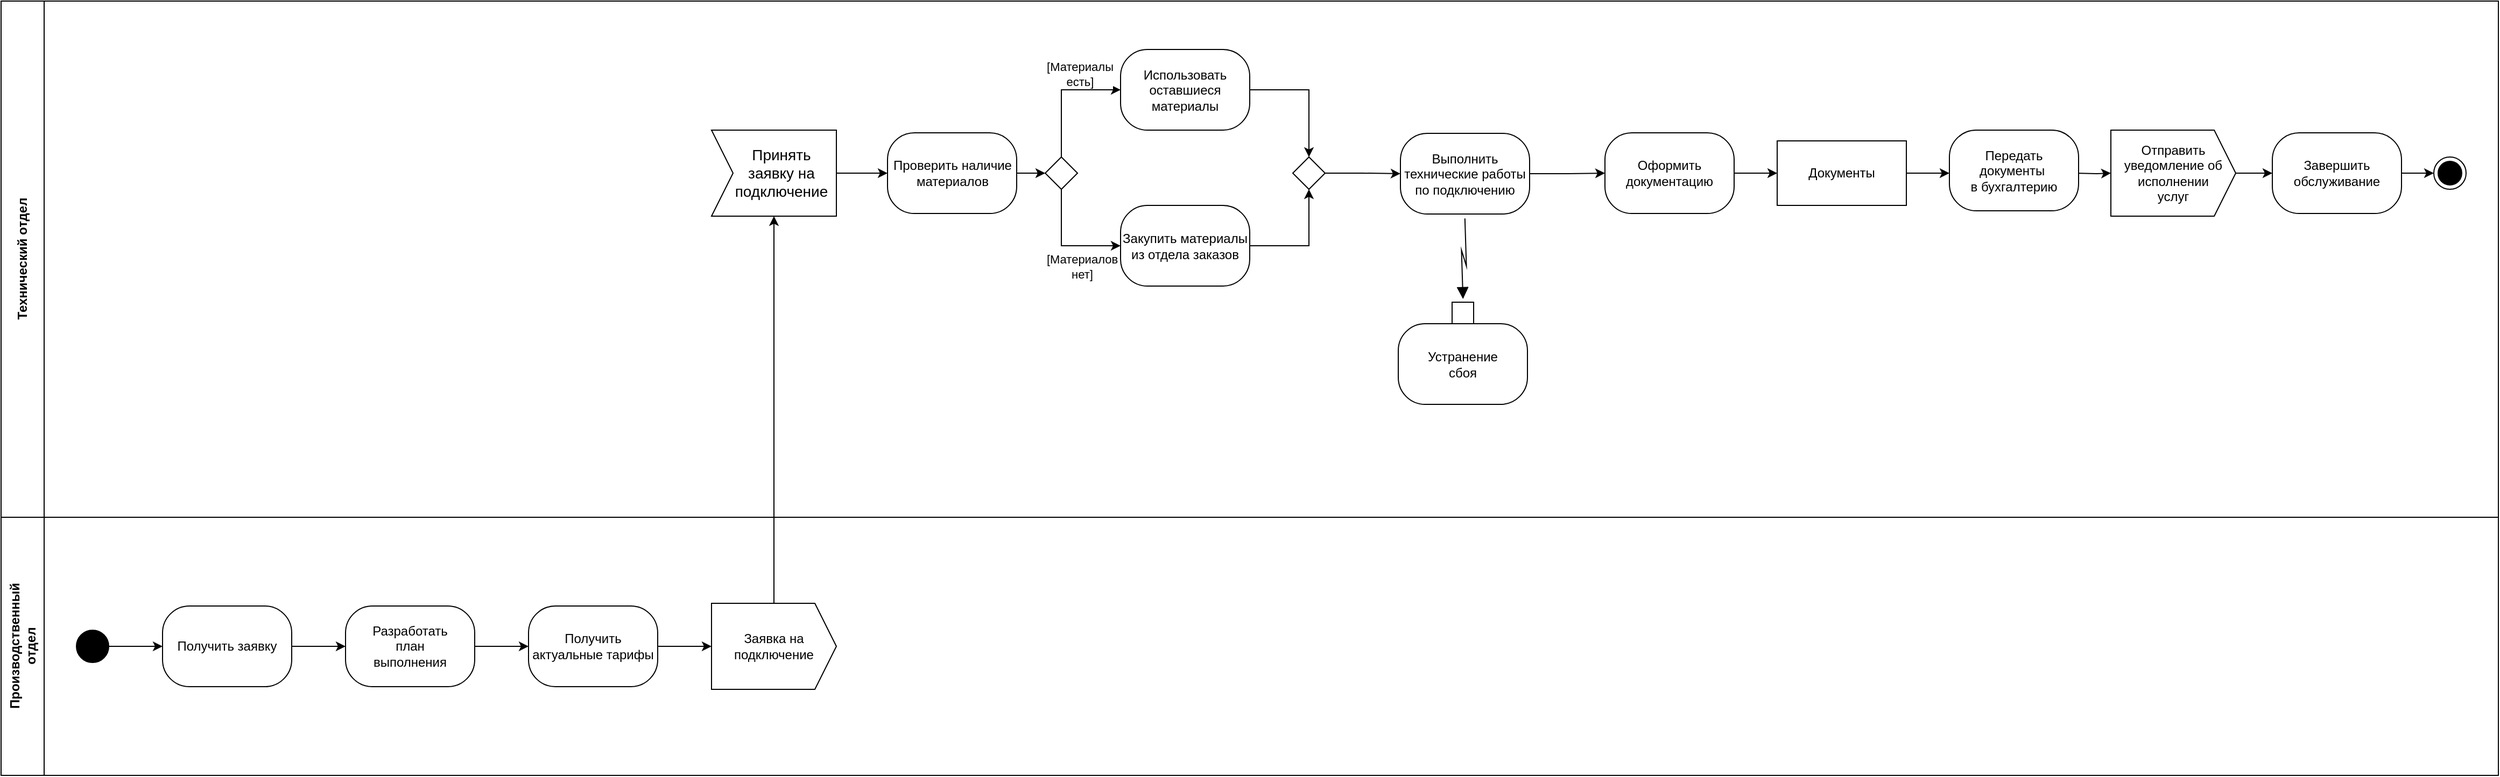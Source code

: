 <mxfile version="26.2.4" pages="2">
  <diagram name="подключение" id="53wVn9sx7JhbAy7L63Vw">
    <mxGraphModel dx="1747" dy="872" grid="0" gridSize="10" guides="1" tooltips="1" connect="1" arrows="1" fold="1" page="1" pageScale="1" pageWidth="3300" pageHeight="4681" math="0" shadow="0">
      <root>
        <mxCell id="0" />
        <mxCell id="1" parent="0" />
        <mxCell id="JeDWhdO39trsX5hbPBtw-1" value="" style="swimlane;html=1;childLayout=stackLayout;resizeParent=1;resizeParentMax=0;horizontal=0;startSize=0;horizontalStack=0;whiteSpace=wrap;" parent="1" vertex="1">
          <mxGeometry x="140" y="228" width="2320" height="720" as="geometry" />
        </mxCell>
        <mxCell id="JeDWhdO39trsX5hbPBtw-2" value="Технический отдел" style="swimlane;html=1;startSize=40;horizontal=0;" parent="JeDWhdO39trsX5hbPBtw-1" vertex="1">
          <mxGeometry width="2320" height="480" as="geometry" />
        </mxCell>
        <mxCell id="JeDWhdO39trsX5hbPBtw-3" value="" style="edgeStyle=orthogonalEdgeStyle;rounded=0;orthogonalLoop=1;jettySize=auto;html=1;" parent="JeDWhdO39trsX5hbPBtw-2" source="JeDWhdO39trsX5hbPBtw-4" target="JeDWhdO39trsX5hbPBtw-23" edge="1">
          <mxGeometry relative="1" as="geometry" />
        </mxCell>
        <mxCell id="JeDWhdO39trsX5hbPBtw-4" value="Принять&lt;div&gt;&lt;span style=&quot;background-color: initial;&quot;&gt;заявку на&lt;/span&gt;&lt;/div&gt;&lt;div&gt;подключение&lt;/div&gt;" style="html=1;shape=mxgraph.infographic.ribbonSimple;notch1=20;notch2=0;align=center;verticalAlign=middle;fontSize=14;fontStyle=0;fillColor=#FFFFFF;flipH=0;spacingRight=0;spacingLeft=14;whiteSpace=wrap;" parent="JeDWhdO39trsX5hbPBtw-2" vertex="1">
          <mxGeometry x="660" y="120" width="116" height="80" as="geometry" />
        </mxCell>
        <mxCell id="JeDWhdO39trsX5hbPBtw-5" style="edgeStyle=orthogonalEdgeStyle;rounded=0;orthogonalLoop=1;jettySize=auto;html=1;entryX=0;entryY=0.5;entryDx=0;entryDy=0;exitX=0.5;exitY=0;exitDx=0;exitDy=0;" parent="JeDWhdO39trsX5hbPBtw-2" source="JeDWhdO39trsX5hbPBtw-7" target="JeDWhdO39trsX5hbPBtw-31" edge="1">
          <mxGeometry relative="1" as="geometry" />
        </mxCell>
        <mxCell id="JeDWhdO39trsX5hbPBtw-6" style="edgeStyle=orthogonalEdgeStyle;rounded=0;orthogonalLoop=1;jettySize=auto;html=1;entryX=0;entryY=0.5;entryDx=0;entryDy=0;exitX=0.5;exitY=1;exitDx=0;exitDy=0;" parent="JeDWhdO39trsX5hbPBtw-2" source="JeDWhdO39trsX5hbPBtw-7" target="JeDWhdO39trsX5hbPBtw-33" edge="1">
          <mxGeometry relative="1" as="geometry" />
        </mxCell>
        <mxCell id="JeDWhdO39trsX5hbPBtw-7" value="" style="rhombus;spacingTop=45;" parent="JeDWhdO39trsX5hbPBtw-2" vertex="1">
          <mxGeometry x="970" y="145" width="30" height="30" as="geometry" />
        </mxCell>
        <mxCell id="JeDWhdO39trsX5hbPBtw-8" value="" style="edgeStyle=orthogonalEdgeStyle;rounded=0;orthogonalLoop=1;jettySize=auto;html=1;" parent="JeDWhdO39trsX5hbPBtw-2" source="JeDWhdO39trsX5hbPBtw-9" target="JeDWhdO39trsX5hbPBtw-26" edge="1">
          <mxGeometry relative="1" as="geometry" />
        </mxCell>
        <mxCell id="JeDWhdO39trsX5hbPBtw-9" value="&lt;div style=&quot;font-size: 12px;&quot;&gt;Отправить&lt;/div&gt;&lt;div style=&quot;font-size: 12px;&quot;&gt;уведомление об&lt;/div&gt;&lt;div style=&quot;font-size: 12px;&quot;&gt;исполнении&lt;/div&gt;&lt;div style=&quot;font-size: 12px;&quot;&gt;услуг&lt;/div&gt;" style="html=1;shape=mxgraph.infographic.ribbonSimple;notch1=0;notch2=20;align=center;verticalAlign=middle;fontSize=14;fontStyle=0;fillColor=#FFFFFF;whiteSpace=wrap;" parent="JeDWhdO39trsX5hbPBtw-2" vertex="1">
          <mxGeometry x="1960" y="120" width="116" height="80" as="geometry" />
        </mxCell>
        <mxCell id="JeDWhdO39trsX5hbPBtw-10" value="" style="shape=mxgraph.lean_mapping.electronic_info_flow_edge;html=1;rounded=0;entryX=0.5;entryY=0;entryDx=0;entryDy=0;exitX=0.5;exitY=1;exitDx=0;exitDy=0;" parent="JeDWhdO39trsX5hbPBtw-2" source="JeDWhdO39trsX5hbPBtw-37" target="JeDWhdO39trsX5hbPBtw-14" edge="1">
          <mxGeometry width="160" relative="1" as="geometry">
            <mxPoint x="1310" y="280" as="sourcePoint" />
            <mxPoint x="1170" y="310" as="targetPoint" />
          </mxGeometry>
        </mxCell>
        <mxCell id="JeDWhdO39trsX5hbPBtw-11" value="Обнаружение&lt;div&gt;инцидента&lt;/div&gt;" style="edgeLabel;html=1;align=center;verticalAlign=middle;resizable=0;points=[];" parent="JeDWhdO39trsX5hbPBtw-10" vertex="1" connectable="0">
          <mxGeometry x="0.039" y="-3" relative="1" as="geometry">
            <mxPoint x="-17" y="-86" as="offset" />
          </mxGeometry>
        </mxCell>
        <mxCell id="JeDWhdO39trsX5hbPBtw-12" value="" style="group" parent="JeDWhdO39trsX5hbPBtw-2" vertex="1" connectable="0">
          <mxGeometry x="1298" y="280" width="120" height="95" as="geometry" />
        </mxCell>
        <mxCell id="JeDWhdO39trsX5hbPBtw-13" value="&lt;div style=&quot;&quot;&gt;Устранение&lt;/div&gt;&lt;div style=&quot;&quot;&gt;сбоя&lt;/div&gt;" style="html=1;align=center;verticalAlign=middle;rounded=1;absoluteArcSize=1;arcSize=50;dashed=0;spacingTop=0;spacingRight=0;whiteSpace=wrap;" parent="JeDWhdO39trsX5hbPBtw-12" vertex="1">
          <mxGeometry y="20" width="120" height="75" as="geometry" />
        </mxCell>
        <mxCell id="JeDWhdO39trsX5hbPBtw-14" value="" style="html=1;align=center;verticalAlign=middle;dashed=0;whiteSpace=wrap;" parent="JeDWhdO39trsX5hbPBtw-12" vertex="1">
          <mxGeometry x="50" width="20" height="20" as="geometry" />
        </mxCell>
        <mxCell id="JeDWhdO39trsX5hbPBtw-15" style="edgeStyle=orthogonalEdgeStyle;rounded=0;orthogonalLoop=1;jettySize=auto;html=1;entryX=0;entryY=0.5;entryDx=0;entryDy=0;" parent="JeDWhdO39trsX5hbPBtw-2" source="JeDWhdO39trsX5hbPBtw-16" target="JeDWhdO39trsX5hbPBtw-37" edge="1">
          <mxGeometry relative="1" as="geometry" />
        </mxCell>
        <mxCell id="JeDWhdO39trsX5hbPBtw-16" value="" style="rhombus;" parent="JeDWhdO39trsX5hbPBtw-2" vertex="1">
          <mxGeometry x="1200" y="145" width="30" height="30" as="geometry" />
        </mxCell>
        <mxCell id="JeDWhdO39trsX5hbPBtw-17" value="" style="edgeStyle=orthogonalEdgeStyle;rounded=0;orthogonalLoop=1;jettySize=auto;html=1;" parent="JeDWhdO39trsX5hbPBtw-2" source="JeDWhdO39trsX5hbPBtw-18" target="JeDWhdO39trsX5hbPBtw-20" edge="1">
          <mxGeometry relative="1" as="geometry" />
        </mxCell>
        <mxCell id="JeDWhdO39trsX5hbPBtw-18" value="&lt;div style=&quot;&quot;&gt;Оформить&lt;/div&gt;&lt;div style=&quot;&quot;&gt;документацию&lt;/div&gt;" style="html=1;align=center;verticalAlign=middle;rounded=1;absoluteArcSize=1;arcSize=50;dashed=0;spacingTop=0;spacingRight=0;whiteSpace=wrap;" parent="JeDWhdO39trsX5hbPBtw-2" vertex="1">
          <mxGeometry x="1490" y="122.5" width="120" height="75" as="geometry" />
        </mxCell>
        <mxCell id="JeDWhdO39trsX5hbPBtw-19" value="" style="edgeStyle=orthogonalEdgeStyle;rounded=0;orthogonalLoop=1;jettySize=auto;html=1;" parent="JeDWhdO39trsX5hbPBtw-2" source="JeDWhdO39trsX5hbPBtw-20" edge="1">
          <mxGeometry relative="1" as="geometry">
            <mxPoint x="1810" y="160" as="targetPoint" />
          </mxGeometry>
        </mxCell>
        <mxCell id="JeDWhdO39trsX5hbPBtw-20" value="Документы" style="html=1;align=center;verticalAlign=middle;rounded=0;absoluteArcSize=1;arcSize=10;dashed=0;whiteSpace=wrap;" parent="JeDWhdO39trsX5hbPBtw-2" vertex="1">
          <mxGeometry x="1650" y="130" width="120" height="60" as="geometry" />
        </mxCell>
        <mxCell id="JeDWhdO39trsX5hbPBtw-21" value="" style="edgeStyle=orthogonalEdgeStyle;rounded=0;orthogonalLoop=1;jettySize=auto;html=1;" parent="JeDWhdO39trsX5hbPBtw-2" target="JeDWhdO39trsX5hbPBtw-9" edge="1">
          <mxGeometry relative="1" as="geometry">
            <mxPoint x="1926" y="160" as="sourcePoint" />
          </mxGeometry>
        </mxCell>
        <mxCell id="JeDWhdO39trsX5hbPBtw-22" style="edgeStyle=orthogonalEdgeStyle;rounded=0;orthogonalLoop=1;jettySize=auto;html=1;entryX=0;entryY=0.5;entryDx=0;entryDy=0;" parent="JeDWhdO39trsX5hbPBtw-2" source="JeDWhdO39trsX5hbPBtw-23" target="JeDWhdO39trsX5hbPBtw-7" edge="1">
          <mxGeometry relative="1" as="geometry" />
        </mxCell>
        <mxCell id="JeDWhdO39trsX5hbPBtw-23" value="&lt;div style=&quot;&quot;&gt;Проверить наличие&lt;/div&gt;&lt;div style=&quot;&quot;&gt;материалов&lt;/div&gt;" style="html=1;align=center;verticalAlign=middle;rounded=1;absoluteArcSize=1;arcSize=50;dashed=0;spacingTop=0;spacingRight=0;whiteSpace=wrap;" parent="JeDWhdO39trsX5hbPBtw-2" vertex="1">
          <mxGeometry x="823.5" y="122.5" width="120" height="75" as="geometry" />
        </mxCell>
        <mxCell id="JeDWhdO39trsX5hbPBtw-24" value="" style="ellipse;html=1;shape=endState;fillColor=strokeColor;" parent="JeDWhdO39trsX5hbPBtw-2" vertex="1">
          <mxGeometry x="2260" y="145" width="30" height="30" as="geometry" />
        </mxCell>
        <mxCell id="JeDWhdO39trsX5hbPBtw-25" value="" style="edgeStyle=orthogonalEdgeStyle;rounded=0;orthogonalLoop=1;jettySize=auto;html=1;" parent="JeDWhdO39trsX5hbPBtw-2" source="JeDWhdO39trsX5hbPBtw-26" target="JeDWhdO39trsX5hbPBtw-24" edge="1">
          <mxGeometry relative="1" as="geometry" />
        </mxCell>
        <mxCell id="JeDWhdO39trsX5hbPBtw-26" value="&lt;div style=&quot;&quot;&gt;Завершить&lt;/div&gt;&lt;div style=&quot;&quot;&gt;обслуживание&lt;/div&gt;" style="html=1;align=center;verticalAlign=middle;rounded=1;absoluteArcSize=1;arcSize=50;dashed=0;spacingTop=0;spacingRight=0;whiteSpace=wrap;" parent="JeDWhdO39trsX5hbPBtw-2" vertex="1">
          <mxGeometry x="2110" y="122.5" width="120" height="75" as="geometry" />
        </mxCell>
        <mxCell id="JeDWhdO39trsX5hbPBtw-27" value="&lt;div style=&quot;font-size: 12px;&quot;&gt;&lt;span style=&quot;background-color: initial;&quot;&gt;Заявка на подключение&lt;/span&gt;&lt;/div&gt;" style="html=1;shape=mxgraph.infographic.ribbonSimple;notch1=0;notch2=20;align=center;verticalAlign=middle;fontSize=14;fontStyle=0;fillColor=#FFFFFF;whiteSpace=wrap;" parent="JeDWhdO39trsX5hbPBtw-2" vertex="1">
          <mxGeometry x="660" y="560" width="116" height="80" as="geometry" />
        </mxCell>
        <mxCell id="JeDWhdO39trsX5hbPBtw-28" style="edgeStyle=orthogonalEdgeStyle;rounded=0;orthogonalLoop=1;jettySize=auto;html=1;entryX=0;entryY=0;entryDx=58;entryDy=80;entryPerimeter=0;" parent="JeDWhdO39trsX5hbPBtw-2" source="JeDWhdO39trsX5hbPBtw-27" target="JeDWhdO39trsX5hbPBtw-4" edge="1">
          <mxGeometry relative="1" as="geometry" />
        </mxCell>
        <mxCell id="JeDWhdO39trsX5hbPBtw-29" value="&lt;div style=&quot;&quot;&gt;Передать документы&amp;nbsp;&lt;/div&gt;&lt;div style=&quot;&quot;&gt;в бухгалтерию&lt;/div&gt;" style="html=1;align=center;verticalAlign=middle;rounded=1;absoluteArcSize=1;arcSize=50;dashed=0;spacingTop=0;spacingRight=0;whiteSpace=wrap;" parent="JeDWhdO39trsX5hbPBtw-2" vertex="1">
          <mxGeometry x="1810" y="120" width="120" height="75" as="geometry" />
        </mxCell>
        <mxCell id="JeDWhdO39trsX5hbPBtw-30" style="edgeStyle=orthogonalEdgeStyle;rounded=0;orthogonalLoop=1;jettySize=auto;html=1;entryX=0.5;entryY=0;entryDx=0;entryDy=0;" parent="JeDWhdO39trsX5hbPBtw-2" source="JeDWhdO39trsX5hbPBtw-31" target="JeDWhdO39trsX5hbPBtw-16" edge="1">
          <mxGeometry relative="1" as="geometry" />
        </mxCell>
        <mxCell id="JeDWhdO39trsX5hbPBtw-31" value="Использовать оставшиеся материалы" style="html=1;align=center;verticalAlign=middle;rounded=1;absoluteArcSize=1;arcSize=50;dashed=0;spacingTop=0;spacingRight=0;whiteSpace=wrap;" parent="JeDWhdO39trsX5hbPBtw-2" vertex="1">
          <mxGeometry x="1040" y="45" width="120" height="75" as="geometry" />
        </mxCell>
        <mxCell id="JeDWhdO39trsX5hbPBtw-32" style="edgeStyle=orthogonalEdgeStyle;rounded=0;orthogonalLoop=1;jettySize=auto;html=1;entryX=0.5;entryY=1;entryDx=0;entryDy=0;" parent="JeDWhdO39trsX5hbPBtw-2" source="JeDWhdO39trsX5hbPBtw-33" target="JeDWhdO39trsX5hbPBtw-16" edge="1">
          <mxGeometry relative="1" as="geometry" />
        </mxCell>
        <mxCell id="JeDWhdO39trsX5hbPBtw-33" value="&lt;div style=&quot;&quot;&gt;&lt;font style=&quot;font-size: 12px;&quot;&gt;Закупить материалы из отдела заказов&lt;/font&gt;&lt;/div&gt;" style="html=1;align=center;verticalAlign=middle;rounded=1;absoluteArcSize=1;arcSize=50;dashed=0;spacingTop=0;spacingRight=0;whiteSpace=wrap;" parent="JeDWhdO39trsX5hbPBtw-2" vertex="1">
          <mxGeometry x="1040" y="190" width="120" height="75" as="geometry" />
        </mxCell>
        <mxCell id="JeDWhdO39trsX5hbPBtw-34" value="[Материалов&lt;div&gt;нет]&lt;/div&gt;" style="edgeLabel;html=1;align=center;verticalAlign=middle;resizable=0;points=[];" parent="JeDWhdO39trsX5hbPBtw-2" vertex="1" connectable="0">
          <mxGeometry x="1030.0" y="240" as="geometry">
            <mxPoint x="-26" y="7" as="offset" />
          </mxGeometry>
        </mxCell>
        <mxCell id="JeDWhdO39trsX5hbPBtw-35" value="[Материалы&lt;div&gt;есть]&lt;/div&gt;" style="edgeLabel;html=1;align=center;verticalAlign=middle;resizable=0;points=[];" parent="JeDWhdO39trsX5hbPBtw-2" vertex="1" connectable="0">
          <mxGeometry x="1000.0" y="190" as="geometry">
            <mxPoint x="2" y="-122" as="offset" />
          </mxGeometry>
        </mxCell>
        <mxCell id="JeDWhdO39trsX5hbPBtw-36" style="edgeStyle=orthogonalEdgeStyle;rounded=0;orthogonalLoop=1;jettySize=auto;html=1;" parent="JeDWhdO39trsX5hbPBtw-2" source="JeDWhdO39trsX5hbPBtw-37" target="JeDWhdO39trsX5hbPBtw-18" edge="1">
          <mxGeometry relative="1" as="geometry" />
        </mxCell>
        <mxCell id="JeDWhdO39trsX5hbPBtw-37" value="Выполнить технические работы по подключению" style="html=1;align=center;verticalAlign=middle;rounded=1;absoluteArcSize=1;arcSize=50;dashed=0;spacingTop=0;spacingRight=0;whiteSpace=wrap;" parent="JeDWhdO39trsX5hbPBtw-2" vertex="1">
          <mxGeometry x="1300" y="123" width="120" height="75" as="geometry" />
        </mxCell>
        <mxCell id="JeDWhdO39trsX5hbPBtw-38" value="Производственный&lt;div&gt;отдел&lt;/div&gt;" style="swimlane;html=1;startSize=40;horizontal=0;" parent="JeDWhdO39trsX5hbPBtw-1" vertex="1">
          <mxGeometry y="480" width="2320" height="240" as="geometry" />
        </mxCell>
        <mxCell id="JeDWhdO39trsX5hbPBtw-39" value="" style="edgeStyle=orthogonalEdgeStyle;rounded=0;orthogonalLoop=1;jettySize=auto;html=1;" parent="JeDWhdO39trsX5hbPBtw-38" source="JeDWhdO39trsX5hbPBtw-40" target="JeDWhdO39trsX5hbPBtw-42" edge="1">
          <mxGeometry relative="1" as="geometry" />
        </mxCell>
        <mxCell id="JeDWhdO39trsX5hbPBtw-40" value="" style="ellipse;fillColor=strokeColor;html=1;" parent="JeDWhdO39trsX5hbPBtw-38" vertex="1">
          <mxGeometry x="70" y="105" width="30" height="30" as="geometry" />
        </mxCell>
        <mxCell id="JeDWhdO39trsX5hbPBtw-41" value="" style="edgeStyle=orthogonalEdgeStyle;rounded=0;orthogonalLoop=1;jettySize=auto;html=1;" parent="JeDWhdO39trsX5hbPBtw-38" source="JeDWhdO39trsX5hbPBtw-42" target="JeDWhdO39trsX5hbPBtw-44" edge="1">
          <mxGeometry relative="1" as="geometry" />
        </mxCell>
        <mxCell id="JeDWhdO39trsX5hbPBtw-42" value="&lt;div style=&quot;&quot;&gt;Получить заявку&lt;/div&gt;" style="html=1;align=center;verticalAlign=middle;rounded=1;absoluteArcSize=1;arcSize=50;dashed=0;spacingTop=0;spacingRight=0;whiteSpace=wrap;" parent="JeDWhdO39trsX5hbPBtw-38" vertex="1">
          <mxGeometry x="150" y="82.5" width="120" height="75" as="geometry" />
        </mxCell>
        <mxCell id="JeDWhdO39trsX5hbPBtw-43" value="" style="edgeStyle=orthogonalEdgeStyle;rounded=0;orthogonalLoop=1;jettySize=auto;html=1;" parent="JeDWhdO39trsX5hbPBtw-38" source="JeDWhdO39trsX5hbPBtw-44" target="JeDWhdO39trsX5hbPBtw-45" edge="1">
          <mxGeometry relative="1" as="geometry" />
        </mxCell>
        <mxCell id="JeDWhdO39trsX5hbPBtw-44" value="&lt;div style=&quot;&quot;&gt;Разработать&lt;/div&gt;&lt;div style=&quot;&quot;&gt;план&lt;/div&gt;&lt;div style=&quot;&quot;&gt;выполнения&lt;/div&gt;" style="html=1;align=center;verticalAlign=middle;rounded=1;absoluteArcSize=1;arcSize=50;dashed=0;spacingTop=0;spacingRight=0;whiteSpace=wrap;" parent="JeDWhdO39trsX5hbPBtw-38" vertex="1">
          <mxGeometry x="320" y="82.5" width="120" height="75" as="geometry" />
        </mxCell>
        <mxCell id="JeDWhdO39trsX5hbPBtw-45" value="&lt;div style=&quot;&quot;&gt;Получить актуальные тарифы&lt;/div&gt;" style="html=1;align=center;verticalAlign=middle;rounded=1;absoluteArcSize=1;arcSize=50;dashed=0;spacingTop=0;spacingRight=0;whiteSpace=wrap;" parent="JeDWhdO39trsX5hbPBtw-38" vertex="1">
          <mxGeometry x="490" y="82.5" width="120" height="75" as="geometry" />
        </mxCell>
        <mxCell id="JeDWhdO39trsX5hbPBtw-46" value="" style="edgeStyle=orthogonalEdgeStyle;rounded=0;orthogonalLoop=1;jettySize=auto;html=1;" parent="JeDWhdO39trsX5hbPBtw-1" source="JeDWhdO39trsX5hbPBtw-45" target="JeDWhdO39trsX5hbPBtw-27" edge="1">
          <mxGeometry relative="1" as="geometry" />
        </mxCell>
      </root>
    </mxGraphModel>
  </diagram>
  <diagram id="ajU78ZJ8b1dqweWLq15U" name="запрос на доступ">
    <mxGraphModel dx="2121" dy="1059" grid="0" gridSize="10" guides="1" tooltips="1" connect="1" arrows="1" fold="1" page="1" pageScale="1" pageWidth="3300" pageHeight="4681" math="0" shadow="0">
      <root>
        <mxCell id="0" />
        <mxCell id="1" parent="0" />
        <mxCell id="YF-ZXUId8gbiQNMHnXpZ-1" value="" style="swimlane;html=1;childLayout=stackLayout;resizeParent=1;resizeParentMax=0;horizontal=0;startSize=0;horizontalStack=0;whiteSpace=wrap;" parent="1" vertex="1">
          <mxGeometry x="143" y="263" width="2510" height="360" as="geometry" />
        </mxCell>
        <mxCell id="YF-ZXUId8gbiQNMHnXpZ-2" value="Коммерческий отдел" style="swimlane;html=1;startSize=40;horizontal=0;" parent="YF-ZXUId8gbiQNMHnXpZ-1" vertex="1">
          <mxGeometry width="2510" height="200" as="geometry" />
        </mxCell>
        <mxCell id="YF-ZXUId8gbiQNMHnXpZ-3" style="edgeStyle=orthogonalEdgeStyle;rounded=0;orthogonalLoop=1;jettySize=auto;html=1;exitX=1;exitY=0.5;exitDx=0;exitDy=0;entryX=0;entryY=0.5;entryDx=0;entryDy=0;" parent="YF-ZXUId8gbiQNMHnXpZ-2" source="YF-ZXUId8gbiQNMHnXpZ-4" target="YF-ZXUId8gbiQNMHnXpZ-5" edge="1">
          <mxGeometry relative="1" as="geometry" />
        </mxCell>
        <mxCell id="YF-ZXUId8gbiQNMHnXpZ-4" value="" style="ellipse;fillColor=strokeColor;html=1;" parent="YF-ZXUId8gbiQNMHnXpZ-2" vertex="1">
          <mxGeometry x="70" y="85" width="30" height="30" as="geometry" />
        </mxCell>
        <mxCell id="YF-ZXUId8gbiQNMHnXpZ-5" value="&lt;div style=&quot;&quot;&gt;Организовать продвижение услуг&lt;/div&gt;" style="html=1;align=center;verticalAlign=middle;rounded=1;absoluteArcSize=1;arcSize=50;dashed=0;spacingTop=0;spacingRight=0;whiteSpace=wrap;" parent="YF-ZXUId8gbiQNMHnXpZ-2" vertex="1">
          <mxGeometry x="130" y="62.5" width="120" height="75" as="geometry" />
        </mxCell>
        <mxCell id="YF-ZXUId8gbiQNMHnXpZ-6" value="&lt;div style=&quot;&quot;&gt;Заинтересовать клиента&lt;/div&gt;" style="html=1;align=center;verticalAlign=middle;rounded=1;absoluteArcSize=1;arcSize=50;dashed=0;spacingTop=0;spacingRight=0;whiteSpace=wrap;" parent="YF-ZXUId8gbiQNMHnXpZ-2" vertex="1">
          <mxGeometry x="305" y="62.5" width="120" height="75" as="geometry" />
        </mxCell>
        <mxCell id="YF-ZXUId8gbiQNMHnXpZ-7" style="edgeStyle=orthogonalEdgeStyle;rounded=0;orthogonalLoop=1;jettySize=auto;html=1;exitX=1;exitY=0.5;exitDx=0;exitDy=0;entryX=0;entryY=0.5;entryDx=0;entryDy=0;" parent="YF-ZXUId8gbiQNMHnXpZ-2" source="YF-ZXUId8gbiQNMHnXpZ-5" target="YF-ZXUId8gbiQNMHnXpZ-6" edge="1">
          <mxGeometry relative="1" as="geometry">
            <mxPoint x="280" y="100" as="targetPoint" />
          </mxGeometry>
        </mxCell>
        <mxCell id="YF-ZXUId8gbiQNMHnXpZ-8" value="&lt;div style=&quot;&quot;&gt;&amp;nbsp;Выбрать тарифный план&lt;/div&gt;" style="html=1;align=center;verticalAlign=middle;rounded=1;absoluteArcSize=1;arcSize=50;dashed=0;spacingTop=0;spacingRight=0;whiteSpace=wrap;" parent="YF-ZXUId8gbiQNMHnXpZ-2" vertex="1">
          <mxGeometry x="720" y="60" width="120" height="75" as="geometry" />
        </mxCell>
        <mxCell id="fATUmktLJNBWGbmJRgO0-6" value="" style="shape=sumEllipse;perimeter=ellipsePerimeter;html=1;backgroundOutline=1;" parent="YF-ZXUId8gbiQNMHnXpZ-2" vertex="1">
          <mxGeometry x="2228" y="72" width="30" height="30" as="geometry" />
        </mxCell>
        <mxCell id="YF-ZXUId8gbiQNMHnXpZ-10" value="Отдел обслуживания" style="swimlane;html=1;startSize=40;horizontal=0;" parent="YF-ZXUId8gbiQNMHnXpZ-1" vertex="1">
          <mxGeometry y="200" width="2510" height="160" as="geometry" />
        </mxCell>
        <mxCell id="YF-ZXUId8gbiQNMHnXpZ-11" value="Тарифный план" style="html=1;align=center;verticalAlign=middle;rounded=0;absoluteArcSize=1;arcSize=10;dashed=0;whiteSpace=wrap;" parent="YF-ZXUId8gbiQNMHnXpZ-10" vertex="1">
          <mxGeometry x="1016" y="-132.5" width="120" height="60" as="geometry" />
        </mxCell>
        <mxCell id="YF-ZXUId8gbiQNMHnXpZ-12" value="&lt;div style=&quot;font-size: 12px;&quot;&gt;&lt;span style=&quot;background-color: initial;&quot;&gt;Заявка на подключение к МТС&lt;/span&gt;&lt;/div&gt;" style="html=1;shape=mxgraph.infographic.ribbonSimple;notch1=0;notch2=20;align=center;verticalAlign=middle;fontSize=14;fontStyle=0;fillColor=#FFFFFF;whiteSpace=wrap;" parent="YF-ZXUId8gbiQNMHnXpZ-10" vertex="1">
          <mxGeometry x="490" y="-140" width="116" height="80" as="geometry" />
        </mxCell>
        <mxCell id="YF-ZXUId8gbiQNMHnXpZ-13" style="edgeStyle=orthogonalEdgeStyle;rounded=0;orthogonalLoop=1;jettySize=auto;html=1;exitX=1;exitY=0.5;exitDx=0;exitDy=0;exitPerimeter=0;entryX=0;entryY=0.5;entryDx=0;entryDy=0;" parent="YF-ZXUId8gbiQNMHnXpZ-10" source="YF-ZXUId8gbiQNMHnXpZ-14" target="YF-ZXUId8gbiQNMHnXpZ-15" edge="1">
          <mxGeometry relative="1" as="geometry" />
        </mxCell>
        <mxCell id="YF-ZXUId8gbiQNMHnXpZ-14" value="Получение&lt;div&gt;уведомления&lt;/div&gt;&lt;div&gt;о недостатке&lt;/div&gt;&lt;div&gt;средств&lt;/div&gt;" style="html=1;shape=mxgraph.infographic.ribbonSimple;notch1=20;notch2=0;align=center;verticalAlign=middle;fontSize=14;fontStyle=0;fillColor=#FFFFFF;flipH=0;spacingRight=0;spacingLeft=14;whiteSpace=wrap;" parent="YF-ZXUId8gbiQNMHnXpZ-10" vertex="1">
          <mxGeometry x="1546" y="-140" width="116" height="80" as="geometry" />
        </mxCell>
        <mxCell id="YF-ZXUId8gbiQNMHnXpZ-15" value="&lt;div style=&quot;&quot;&gt;Пополнить баланс&lt;/div&gt;" style="html=1;align=center;verticalAlign=middle;rounded=1;absoluteArcSize=1;arcSize=50;dashed=0;spacingTop=0;spacingRight=0;whiteSpace=wrap;" parent="YF-ZXUId8gbiQNMHnXpZ-10" vertex="1">
          <mxGeometry x="1696" y="-137.5" width="120" height="75" as="geometry" />
        </mxCell>
        <mxCell id="YF-ZXUId8gbiQNMHnXpZ-16" style="edgeStyle=orthogonalEdgeStyle;rounded=0;orthogonalLoop=1;jettySize=auto;html=1;entryX=0;entryY=0.5;entryDx=0;entryDy=0;" parent="YF-ZXUId8gbiQNMHnXpZ-10" source="YF-ZXUId8gbiQNMHnXpZ-17" target="YF-ZXUId8gbiQNMHnXpZ-19" edge="1">
          <mxGeometry relative="1" as="geometry">
            <Array as="points">
              <mxPoint x="1958" y="-112" />
            </Array>
          </mxGeometry>
        </mxCell>
        <mxCell id="YF-ZXUId8gbiQNMHnXpZ-17" value="" style="html=1;points=[];perimeter=orthogonalPerimeter;fillColor=strokeColor;" parent="YF-ZXUId8gbiQNMHnXpZ-10" vertex="1">
          <mxGeometry x="1855" y="-140" width="5" height="80" as="geometry" />
        </mxCell>
        <mxCell id="YF-ZXUId8gbiQNMHnXpZ-18" style="edgeStyle=orthogonalEdgeStyle;rounded=0;orthogonalLoop=1;jettySize=auto;html=1;entryX=-0.304;entryY=0.503;entryDx=0;entryDy=0;entryPerimeter=0;" parent="YF-ZXUId8gbiQNMHnXpZ-10" source="YF-ZXUId8gbiQNMHnXpZ-15" target="YF-ZXUId8gbiQNMHnXpZ-17" edge="1">
          <mxGeometry relative="1" as="geometry" />
        </mxCell>
        <mxCell id="YF-ZXUId8gbiQNMHnXpZ-19" value="&lt;div style=&quot;&quot;&gt;Начать пользоваться МТС&lt;/div&gt;" style="html=1;align=center;verticalAlign=middle;rounded=1;absoluteArcSize=1;arcSize=50;dashed=0;spacingTop=0;spacingRight=0;whiteSpace=wrap;" parent="YF-ZXUId8gbiQNMHnXpZ-10" vertex="1">
          <mxGeometry x="2056" y="-150" width="120" height="75" as="geometry" />
        </mxCell>
        <mxCell id="YF-ZXUId8gbiQNMHnXpZ-20" value="Принять и обработать&lt;div&gt;заявку&lt;/div&gt;" style="html=1;shape=mxgraph.infographic.ribbonSimple;notch1=20;notch2=0;align=center;verticalAlign=middle;fontSize=14;fontStyle=0;fillColor=#FFFFFF;flipH=0;spacingRight=0;spacingLeft=14;whiteSpace=wrap;" parent="YF-ZXUId8gbiQNMHnXpZ-10" vertex="1">
          <mxGeometry x="490" y="40" width="116" height="80" as="geometry" />
        </mxCell>
        <mxCell id="YF-ZXUId8gbiQNMHnXpZ-21" style="edgeStyle=orthogonalEdgeStyle;rounded=0;orthogonalLoop=1;jettySize=auto;html=1;entryX=0;entryY=0.5;entryDx=0;entryDy=0;" parent="YF-ZXUId8gbiQNMHnXpZ-10" source="YF-ZXUId8gbiQNMHnXpZ-22" target="YF-ZXUId8gbiQNMHnXpZ-25" edge="1">
          <mxGeometry relative="1" as="geometry">
            <Array as="points">
              <mxPoint x="684" y="98" />
            </Array>
          </mxGeometry>
        </mxCell>
        <mxCell id="YF-ZXUId8gbiQNMHnXpZ-22" value="" style="html=1;points=[];perimeter=orthogonalPerimeter;fillColor=strokeColor;" parent="YF-ZXUId8gbiQNMHnXpZ-10" vertex="1">
          <mxGeometry x="646" y="40" width="5" height="80" as="geometry" />
        </mxCell>
        <mxCell id="YF-ZXUId8gbiQNMHnXpZ-23" style="edgeStyle=orthogonalEdgeStyle;rounded=0;orthogonalLoop=1;jettySize=auto;html=1;exitX=1;exitY=0.5;exitDx=0;exitDy=0;exitPerimeter=0;entryX=0.144;entryY=0.511;entryDx=0;entryDy=0;entryPerimeter=0;" parent="YF-ZXUId8gbiQNMHnXpZ-10" source="YF-ZXUId8gbiQNMHnXpZ-20" target="YF-ZXUId8gbiQNMHnXpZ-22" edge="1">
          <mxGeometry relative="1" as="geometry" />
        </mxCell>
        <mxCell id="YF-ZXUId8gbiQNMHnXpZ-24" style="edgeStyle=orthogonalEdgeStyle;rounded=0;orthogonalLoop=1;jettySize=auto;html=1;exitX=1;exitY=0.5;exitDx=0;exitDy=0;entryX=0;entryY=0.5;entryDx=0;entryDy=0;" parent="YF-ZXUId8gbiQNMHnXpZ-10" source="YF-ZXUId8gbiQNMHnXpZ-25" target="YF-ZXUId8gbiQNMHnXpZ-26" edge="1">
          <mxGeometry relative="1" as="geometry" />
        </mxCell>
        <mxCell id="YF-ZXUId8gbiQNMHnXpZ-25" value="&lt;div style=&quot;&quot;&gt;Зарегистрировать&lt;/div&gt;&lt;div style=&quot;&quot;&gt;заявку&lt;/div&gt;" style="html=1;align=center;verticalAlign=middle;rounded=1;absoluteArcSize=1;arcSize=50;dashed=0;spacingTop=0;spacingRight=0;whiteSpace=wrap;" parent="YF-ZXUId8gbiQNMHnXpZ-10" vertex="1">
          <mxGeometry x="716" y="60" width="120" height="75" as="geometry" />
        </mxCell>
        <mxCell id="YF-ZXUId8gbiQNMHnXpZ-26" value="&lt;div style=&quot;&quot;&gt;Определить размер оплаты&lt;/div&gt;" style="html=1;align=center;verticalAlign=middle;rounded=1;absoluteArcSize=1;arcSize=50;dashed=0;spacingTop=0;spacingRight=0;whiteSpace=wrap;" parent="YF-ZXUId8gbiQNMHnXpZ-10" vertex="1">
          <mxGeometry x="956" y="60" width="120" height="75" as="geometry" />
        </mxCell>
        <mxCell id="YF-ZXUId8gbiQNMHnXpZ-27" style="edgeStyle=orthogonalEdgeStyle;rounded=0;orthogonalLoop=1;jettySize=auto;html=1;" parent="YF-ZXUId8gbiQNMHnXpZ-10" source="YF-ZXUId8gbiQNMHnXpZ-28" target="YF-ZXUId8gbiQNMHnXpZ-31" edge="1">
          <mxGeometry relative="1" as="geometry" />
        </mxCell>
        <mxCell id="YF-ZXUId8gbiQNMHnXpZ-28" value="" style="html=1;points=[];perimeter=orthogonalPerimeter;fillColor=strokeColor;" parent="YF-ZXUId8gbiQNMHnXpZ-10" vertex="1">
          <mxGeometry x="1206" y="40" width="5" height="80" as="geometry" />
        </mxCell>
        <mxCell id="YF-ZXUId8gbiQNMHnXpZ-29" style="edgeStyle=orthogonalEdgeStyle;rounded=0;orthogonalLoop=1;jettySize=auto;html=1;exitX=1;exitY=0.5;exitDx=0;exitDy=0;entryX=0.176;entryY=0.727;entryDx=0;entryDy=0;entryPerimeter=0;" parent="YF-ZXUId8gbiQNMHnXpZ-10" source="YF-ZXUId8gbiQNMHnXpZ-26" target="YF-ZXUId8gbiQNMHnXpZ-28" edge="1">
          <mxGeometry relative="1" as="geometry" />
        </mxCell>
        <mxCell id="YF-ZXUId8gbiQNMHnXpZ-30" style="edgeStyle=orthogonalEdgeStyle;rounded=0;orthogonalLoop=1;jettySize=auto;html=1;exitX=1;exitY=0.5;exitDx=0;exitDy=0;entryX=0;entryY=0.5;entryDx=0;entryDy=0;" parent="YF-ZXUId8gbiQNMHnXpZ-10" source="YF-ZXUId8gbiQNMHnXpZ-31" target="YF-ZXUId8gbiQNMHnXpZ-33" edge="1">
          <mxGeometry relative="1" as="geometry" />
        </mxCell>
        <mxCell id="YF-ZXUId8gbiQNMHnXpZ-31" value="&lt;div style=&quot;&quot;&gt;Заключить&lt;/div&gt;&lt;div style=&quot;&quot;&gt;договор&lt;/div&gt;" style="html=1;align=center;verticalAlign=middle;rounded=1;absoluteArcSize=1;arcSize=50;dashed=0;spacingTop=0;spacingRight=0;whiteSpace=wrap;" parent="YF-ZXUId8gbiQNMHnXpZ-10" vertex="1">
          <mxGeometry x="1246" y="42.5" width="120" height="75" as="geometry" />
        </mxCell>
        <mxCell id="YF-ZXUId8gbiQNMHnXpZ-32" style="edgeStyle=orthogonalEdgeStyle;rounded=0;orthogonalLoop=1;jettySize=auto;html=1;exitX=1;exitY=0.5;exitDx=0;exitDy=0;entryX=0;entryY=0;entryDx=0;entryDy=40;entryPerimeter=0;" parent="YF-ZXUId8gbiQNMHnXpZ-10" source="YF-ZXUId8gbiQNMHnXpZ-33" target="YF-ZXUId8gbiQNMHnXpZ-34" edge="1">
          <mxGeometry relative="1" as="geometry">
            <mxPoint x="1546" y="80" as="targetPoint" />
          </mxGeometry>
        </mxCell>
        <mxCell id="YF-ZXUId8gbiQNMHnXpZ-33" value="Договор" style="html=1;align=center;verticalAlign=middle;rounded=0;absoluteArcSize=1;arcSize=10;dashed=0;whiteSpace=wrap;" parent="YF-ZXUId8gbiQNMHnXpZ-10" vertex="1">
          <mxGeometry x="1396" y="50" width="120" height="60" as="geometry" />
        </mxCell>
        <mxCell id="YF-ZXUId8gbiQNMHnXpZ-34" value="&lt;div style=&quot;font-size: 12px;&quot;&gt;Уведомить абонента о&lt;/div&gt;&lt;div style=&quot;font-size: 12px;&quot;&gt;необходимости&lt;/div&gt;&lt;div style=&quot;font-size: 12px;&quot;&gt;внесения&lt;/div&gt;&lt;div style=&quot;font-size: 12px;&quot;&gt;оплаты&lt;/div&gt;" style="html=1;shape=mxgraph.infographic.ribbonSimple;notch1=0;notch2=20;align=center;verticalAlign=middle;fontSize=14;fontStyle=0;fillColor=#FFFFFF;whiteSpace=wrap;" parent="YF-ZXUId8gbiQNMHnXpZ-10" vertex="1">
          <mxGeometry x="1546" y="40" width="116" height="80" as="geometry" />
        </mxCell>
        <mxCell id="YF-ZXUId8gbiQNMHnXpZ-35" value="" style="edgeStyle=orthogonalEdgeStyle;rounded=0;orthogonalLoop=1;jettySize=auto;html=1;" parent="YF-ZXUId8gbiQNMHnXpZ-10" source="YF-ZXUId8gbiQNMHnXpZ-36" target="YF-ZXUId8gbiQNMHnXpZ-41" edge="1">
          <mxGeometry relative="1" as="geometry" />
        </mxCell>
        <mxCell id="YF-ZXUId8gbiQNMHnXpZ-36" value="&amp;lt;&amp;lt;datastore&amp;gt;&amp;gt;&lt;div&gt;База данных&lt;/div&gt;&lt;div&gt;о клиентах&lt;/div&gt;" style="html=1;align=center;verticalAlign=middle;rounded=0;absoluteArcSize=1;arcSize=10;dashed=0;whiteSpace=wrap;" parent="YF-ZXUId8gbiQNMHnXpZ-10" vertex="1">
          <mxGeometry x="2090" y="47.5" width="120" height="60" as="geometry" />
        </mxCell>
        <mxCell id="YF-ZXUId8gbiQNMHnXpZ-37" style="edgeStyle=orthogonalEdgeStyle;rounded=0;orthogonalLoop=1;jettySize=auto;html=1;exitX=1;exitY=0.5;exitDx=0;exitDy=0;entryX=0;entryY=0.5;entryDx=0;entryDy=0;" parent="YF-ZXUId8gbiQNMHnXpZ-10" source="YF-ZXUId8gbiQNMHnXpZ-38" target="YF-ZXUId8gbiQNMHnXpZ-36" edge="1">
          <mxGeometry relative="1" as="geometry" />
        </mxCell>
        <mxCell id="YF-ZXUId8gbiQNMHnXpZ-38" value="&lt;div style=&quot;&quot;&gt;Записать нового&lt;/div&gt;&lt;div style=&quot;&quot;&gt;клиента в&lt;/div&gt;&lt;div style=&quot;&quot;&gt;базу данных&lt;/div&gt;" style="html=1;align=center;verticalAlign=middle;rounded=1;absoluteArcSize=1;arcSize=50;dashed=0;spacingTop=0;spacingRight=0;whiteSpace=wrap;" parent="YF-ZXUId8gbiQNMHnXpZ-10" vertex="1">
          <mxGeometry x="1910" y="40" width="120" height="75" as="geometry" />
        </mxCell>
        <mxCell id="YF-ZXUId8gbiQNMHnXpZ-39" value="" style="ellipse;html=1;shape=endState;fillColor=strokeColor;" parent="YF-ZXUId8gbiQNMHnXpZ-10" vertex="1">
          <mxGeometry x="2450" y="62.5" width="30" height="30" as="geometry" />
        </mxCell>
        <mxCell id="YF-ZXUId8gbiQNMHnXpZ-40" value="" style="edgeStyle=orthogonalEdgeStyle;rounded=0;orthogonalLoop=1;jettySize=auto;html=1;" parent="YF-ZXUId8gbiQNMHnXpZ-10" source="YF-ZXUId8gbiQNMHnXpZ-41" target="YF-ZXUId8gbiQNMHnXpZ-39" edge="1">
          <mxGeometry relative="1" as="geometry" />
        </mxCell>
        <mxCell id="YF-ZXUId8gbiQNMHnXpZ-41" value="Передать заявку в производственный отдел" style="html=1;align=center;verticalAlign=middle;rounded=1;absoluteArcSize=1;arcSize=50;dashed=0;spacingTop=0;spacingRight=0;whiteSpace=wrap;" parent="YF-ZXUId8gbiQNMHnXpZ-10" vertex="1">
          <mxGeometry x="2260" y="40" width="120" height="75" as="geometry" />
        </mxCell>
        <mxCell id="YF-ZXUId8gbiQNMHnXpZ-42" style="edgeStyle=orthogonalEdgeStyle;rounded=0;orthogonalLoop=1;jettySize=auto;html=1;entryX=0;entryY=0;entryDx=58;entryDy=0;entryPerimeter=0;" parent="YF-ZXUId8gbiQNMHnXpZ-10" source="YF-ZXUId8gbiQNMHnXpZ-12" target="YF-ZXUId8gbiQNMHnXpZ-20" edge="1">
          <mxGeometry relative="1" as="geometry" />
        </mxCell>
        <mxCell id="YF-ZXUId8gbiQNMHnXpZ-43" style="edgeStyle=orthogonalEdgeStyle;rounded=0;orthogonalLoop=1;jettySize=auto;html=1;" parent="YF-ZXUId8gbiQNMHnXpZ-10" source="YF-ZXUId8gbiQNMHnXpZ-22" edge="1">
          <mxGeometry relative="1" as="geometry">
            <mxPoint x="716" y="-100" as="targetPoint" />
            <Array as="points">
              <mxPoint x="684" y="60" />
              <mxPoint x="684" y="-100" />
            </Array>
          </mxGeometry>
        </mxCell>
        <mxCell id="YF-ZXUId8gbiQNMHnXpZ-44" style="edgeStyle=orthogonalEdgeStyle;rounded=0;orthogonalLoop=1;jettySize=auto;html=1;exitX=1;exitY=0.5;exitDx=0;exitDy=0;entryX=-0.208;entryY=0.271;entryDx=0;entryDy=0;entryPerimeter=0;" parent="YF-ZXUId8gbiQNMHnXpZ-10" source="YF-ZXUId8gbiQNMHnXpZ-11" target="YF-ZXUId8gbiQNMHnXpZ-28" edge="1">
          <mxGeometry relative="1" as="geometry" />
        </mxCell>
        <mxCell id="YF-ZXUId8gbiQNMHnXpZ-45" style="edgeStyle=orthogonalEdgeStyle;rounded=0;orthogonalLoop=1;jettySize=auto;html=1;entryX=0;entryY=0;entryDx=58;entryDy=80;entryPerimeter=0;" parent="YF-ZXUId8gbiQNMHnXpZ-10" source="YF-ZXUId8gbiQNMHnXpZ-34" target="YF-ZXUId8gbiQNMHnXpZ-14" edge="1">
          <mxGeometry relative="1" as="geometry" />
        </mxCell>
        <mxCell id="YF-ZXUId8gbiQNMHnXpZ-46" style="edgeStyle=orthogonalEdgeStyle;rounded=0;orthogonalLoop=1;jettySize=auto;html=1;entryX=0;entryY=0;entryDx=0;entryDy=40;entryPerimeter=0;" parent="YF-ZXUId8gbiQNMHnXpZ-10" source="YF-ZXUId8gbiQNMHnXpZ-17" edge="1">
          <mxGeometry relative="1" as="geometry">
            <Array as="points">
              <mxPoint x="1883" y="-80" />
              <mxPoint x="1883" y="78" />
            </Array>
            <mxPoint x="1906" y="77.5" as="targetPoint" />
          </mxGeometry>
        </mxCell>
        <mxCell id="YF-ZXUId8gbiQNMHnXpZ-47" style="edgeStyle=orthogonalEdgeStyle;rounded=0;orthogonalLoop=1;jettySize=auto;html=1;entryX=0;entryY=0;entryDx=0;entryDy=40;entryPerimeter=0;" parent="YF-ZXUId8gbiQNMHnXpZ-1" source="YF-ZXUId8gbiQNMHnXpZ-6" target="YF-ZXUId8gbiQNMHnXpZ-12" edge="1">
          <mxGeometry relative="1" as="geometry" />
        </mxCell>
        <mxCell id="YF-ZXUId8gbiQNMHnXpZ-48" style="edgeStyle=orthogonalEdgeStyle;rounded=0;orthogonalLoop=1;jettySize=auto;html=1;exitX=1;exitY=0.5;exitDx=0;exitDy=0;entryX=0;entryY=0.5;entryDx=0;entryDy=0;" parent="YF-ZXUId8gbiQNMHnXpZ-1" source="YF-ZXUId8gbiQNMHnXpZ-8" target="YF-ZXUId8gbiQNMHnXpZ-11" edge="1">
          <mxGeometry relative="1" as="geometry" />
        </mxCell>
        <mxCell id="YF-ZXUId8gbiQNMHnXpZ-49" style="edgeStyle=orthogonalEdgeStyle;rounded=0;orthogonalLoop=1;jettySize=auto;html=1;entryX=0;entryY=0.5;entryDx=0;entryDy=0;" parent="YF-ZXUId8gbiQNMHnXpZ-1" source="YF-ZXUId8gbiQNMHnXpZ-19" edge="1">
          <mxGeometry relative="1" as="geometry">
            <mxPoint x="2230.0" y="87.0" as="targetPoint" />
          </mxGeometry>
        </mxCell>
      </root>
    </mxGraphModel>
  </diagram>
</mxfile>
